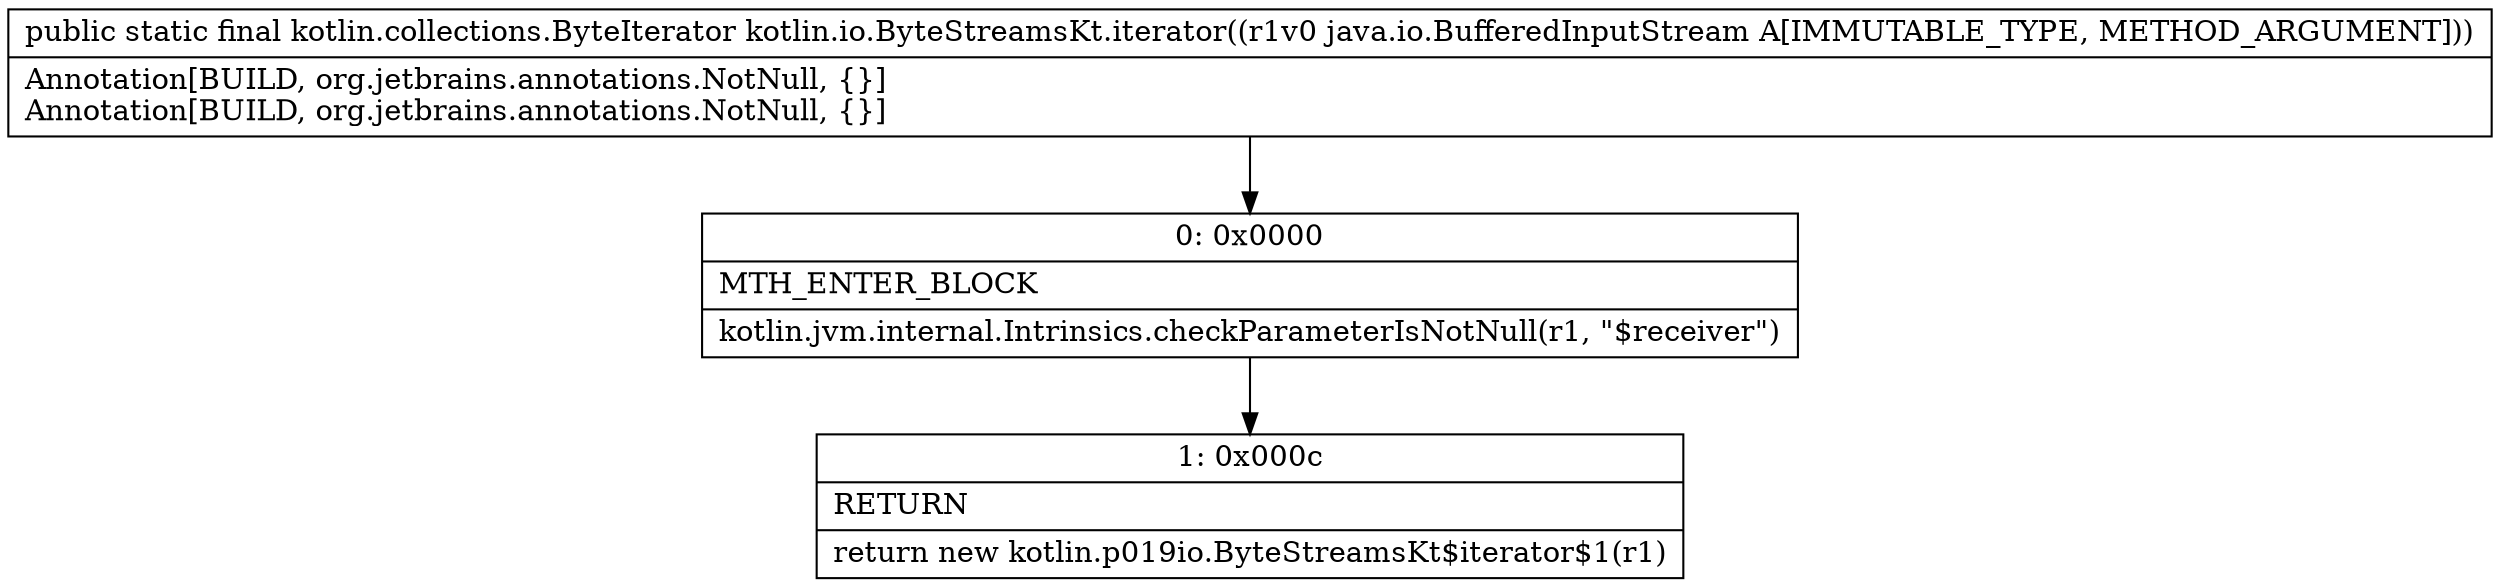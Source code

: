 digraph "CFG forkotlin.io.ByteStreamsKt.iterator(Ljava\/io\/BufferedInputStream;)Lkotlin\/collections\/ByteIterator;" {
Node_0 [shape=record,label="{0\:\ 0x0000|MTH_ENTER_BLOCK\l|kotlin.jvm.internal.Intrinsics.checkParameterIsNotNull(r1, \"$receiver\")\l}"];
Node_1 [shape=record,label="{1\:\ 0x000c|RETURN\l|return new kotlin.p019io.ByteStreamsKt$iterator$1(r1)\l}"];
MethodNode[shape=record,label="{public static final kotlin.collections.ByteIterator kotlin.io.ByteStreamsKt.iterator((r1v0 java.io.BufferedInputStream A[IMMUTABLE_TYPE, METHOD_ARGUMENT]))  | Annotation[BUILD, org.jetbrains.annotations.NotNull, \{\}]\lAnnotation[BUILD, org.jetbrains.annotations.NotNull, \{\}]\l}"];
MethodNode -> Node_0;
Node_0 -> Node_1;
}

